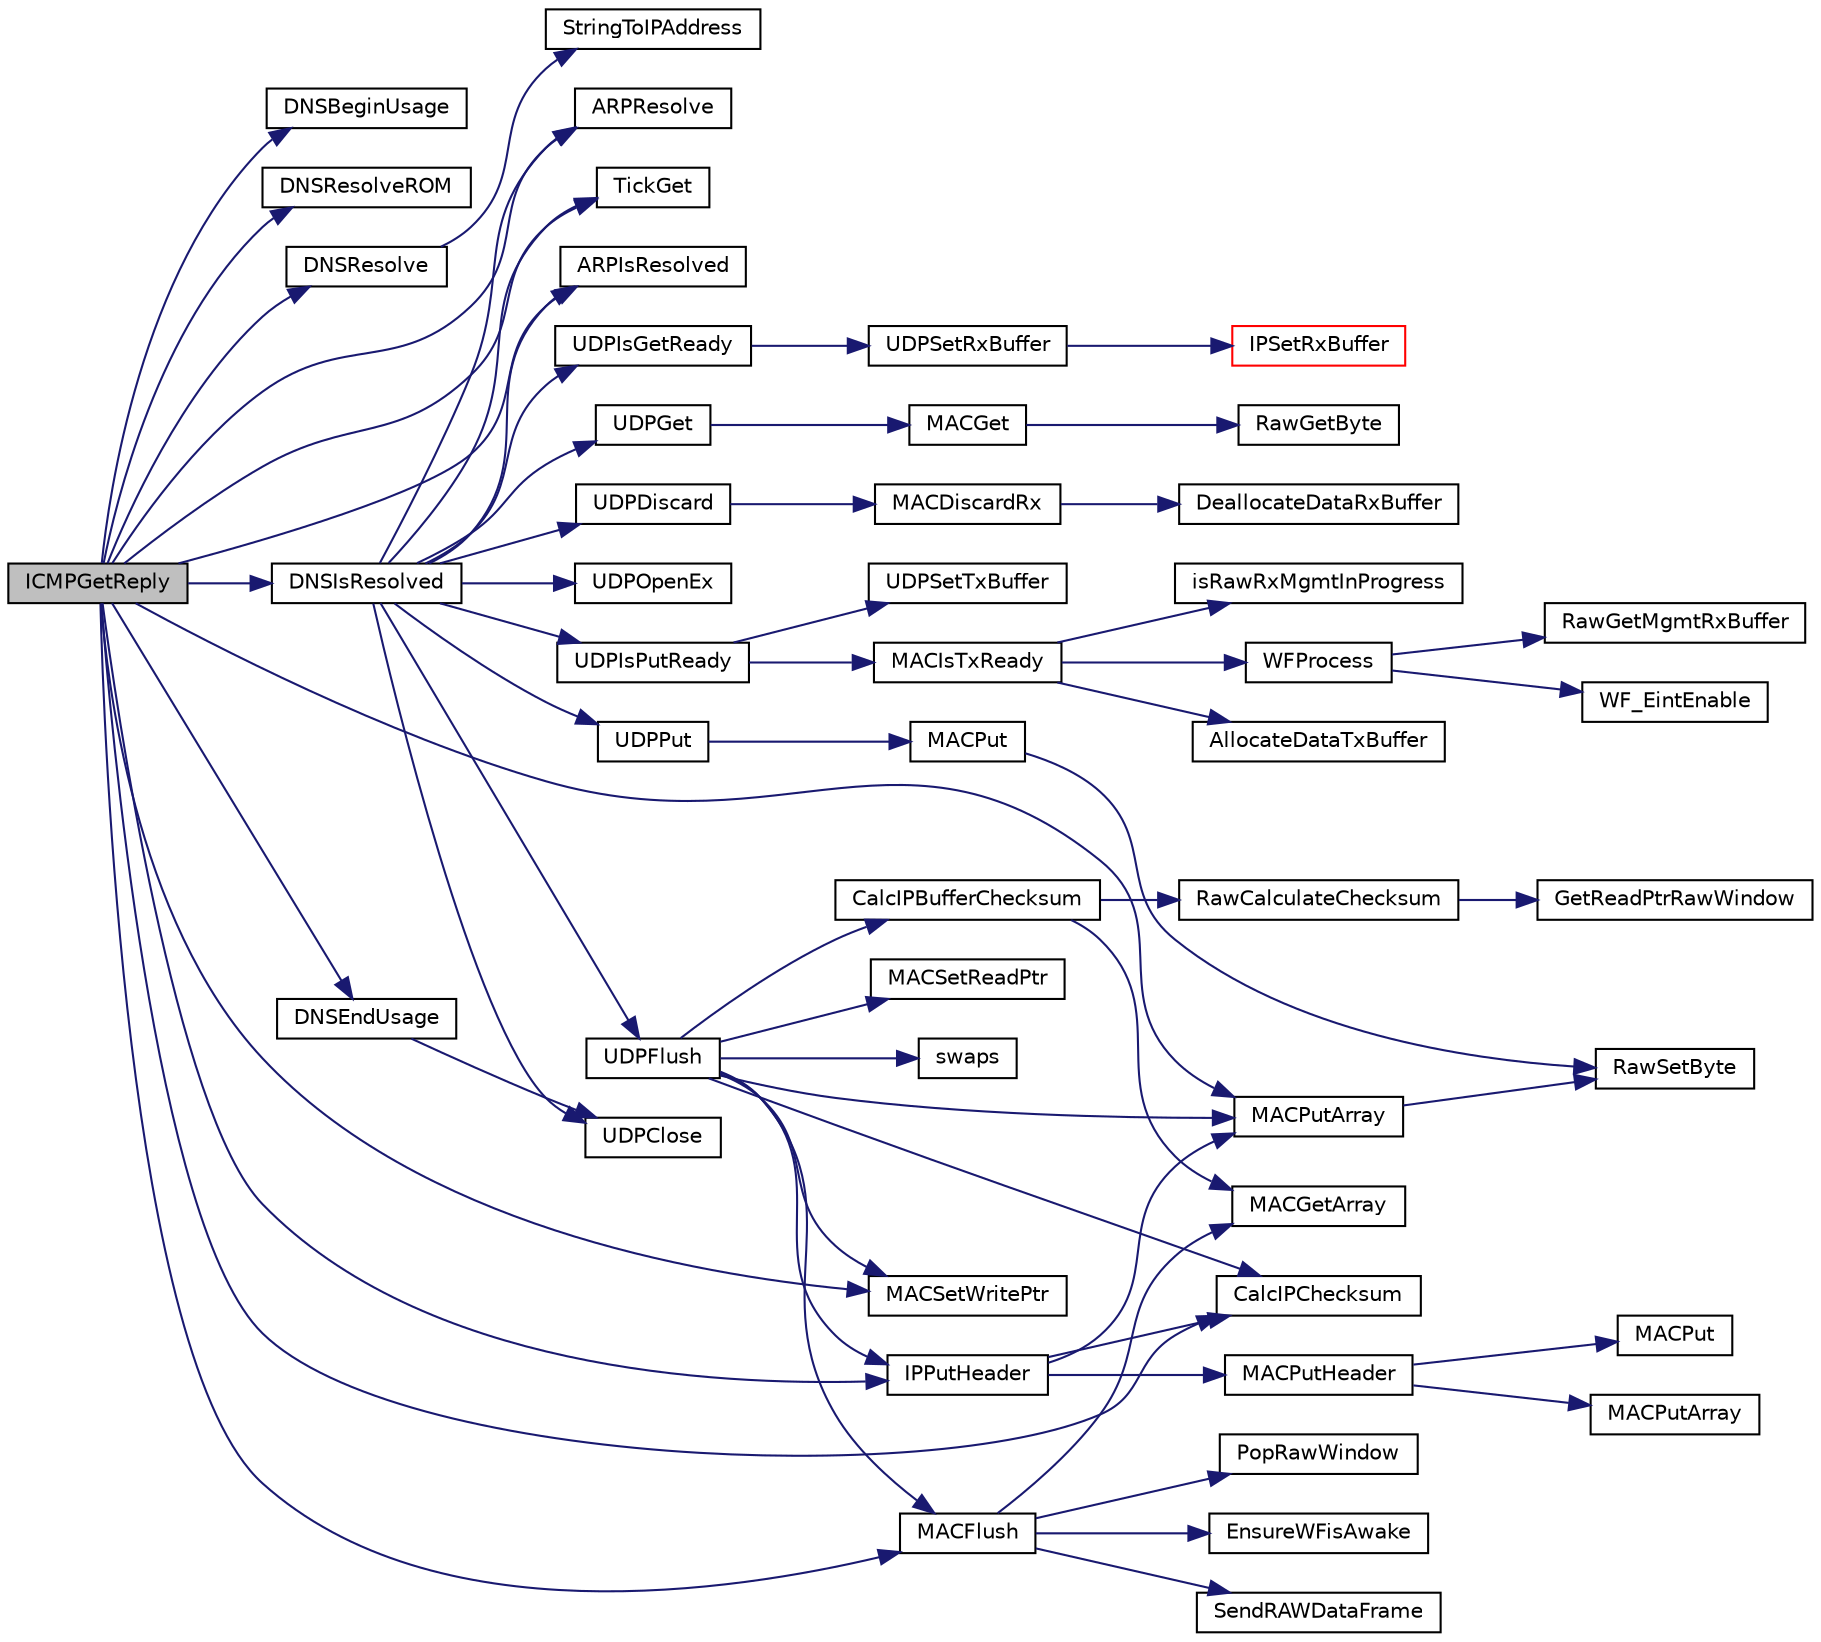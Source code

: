 digraph "ICMPGetReply"
{
  edge [fontname="Helvetica",fontsize="10",labelfontname="Helvetica",labelfontsize="10"];
  node [fontname="Helvetica",fontsize="10",shape=record];
  rankdir="LR";
  Node1 [label="ICMPGetReply",height=0.2,width=0.4,color="black", fillcolor="grey75", style="filled", fontcolor="black"];
  Node1 -> Node2 [color="midnightblue",fontsize="10",style="solid",fontname="Helvetica"];
  Node2 [label="DNSBeginUsage",height=0.2,width=0.4,color="black", fillcolor="white", style="filled",URL="$_d_n_s_8h.html#a6d90f550f52f1e548b4db225a844e7e3"];
  Node1 -> Node3 [color="midnightblue",fontsize="10",style="solid",fontname="Helvetica"];
  Node3 [label="DNSResolveROM",height=0.2,width=0.4,color="black", fillcolor="white", style="filled",URL="$_d_n_s_8h.html#af437c76bc5d24f46a06064cfaef1c84a"];
  Node1 -> Node4 [color="midnightblue",fontsize="10",style="solid",fontname="Helvetica"];
  Node4 [label="DNSResolve",height=0.2,width=0.4,color="black", fillcolor="white", style="filled",URL="$_d_n_s_8h.html#a86421bea342691fd5a4451ba0e114ac1"];
  Node4 -> Node5 [color="midnightblue",fontsize="10",style="solid",fontname="Helvetica"];
  Node5 [label="StringToIPAddress",height=0.2,width=0.4,color="black", fillcolor="white", style="filled",URL="$_helpers_8h.html#a63d18fd1e058bbb10a115a407393b619"];
  Node1 -> Node6 [color="midnightblue",fontsize="10",style="solid",fontname="Helvetica"];
  Node6 [label="DNSIsResolved",height=0.2,width=0.4,color="black", fillcolor="white", style="filled",URL="$_d_n_s_8h.html#a7568a1a127a88a9b1aa4d34abbd19b53"];
  Node6 -> Node7 [color="midnightblue",fontsize="10",style="solid",fontname="Helvetica"];
  Node7 [label="ARPResolve",height=0.2,width=0.4,color="black", fillcolor="white", style="filled",URL="$_a_r_p_8h.html#aa58da534afc0a0b8d9c87d7ec6a7c599"];
  Node6 -> Node8 [color="midnightblue",fontsize="10",style="solid",fontname="Helvetica"];
  Node8 [label="TickGet",height=0.2,width=0.4,color="black", fillcolor="white", style="filled",URL="$_tick_8h.html#a035d1d3f8afdca7abedf588ee1b20af0"];
  Node6 -> Node9 [color="midnightblue",fontsize="10",style="solid",fontname="Helvetica"];
  Node9 [label="ARPIsResolved",height=0.2,width=0.4,color="black", fillcolor="white", style="filled",URL="$_a_r_p_8h.html#ab6db95d6f77786a0e13c0bda086c958a"];
  Node6 -> Node10 [color="midnightblue",fontsize="10",style="solid",fontname="Helvetica"];
  Node10 [label="UDPOpenEx",height=0.2,width=0.4,color="black", fillcolor="white", style="filled",URL="$_u_d_p_8h.html#ae5069afb0cda35b9a306dcb37f222822"];
  Node6 -> Node11 [color="midnightblue",fontsize="10",style="solid",fontname="Helvetica"];
  Node11 [label="UDPIsPutReady",height=0.2,width=0.4,color="black", fillcolor="white", style="filled",URL="$_u_d_p_8h.html#a8a80f5aa86eba6a6b09cb1a0eb7f01cb"];
  Node11 -> Node12 [color="midnightblue",fontsize="10",style="solid",fontname="Helvetica"];
  Node12 [label="MACIsTxReady",height=0.2,width=0.4,color="black", fillcolor="white", style="filled",URL="$_m_a_c_8h.html#a99937ac52db1a95f86ca59779640bcbe"];
  Node12 -> Node13 [color="midnightblue",fontsize="10",style="solid",fontname="Helvetica"];
  Node13 [label="isRawRxMgmtInProgress",height=0.2,width=0.4,color="black", fillcolor="white", style="filled",URL="$_w_f_mac_8c.html#aa0566405da4973f3c579dbc046af0848"];
  Node12 -> Node14 [color="midnightblue",fontsize="10",style="solid",fontname="Helvetica"];
  Node14 [label="WFProcess",height=0.2,width=0.4,color="black", fillcolor="white", style="filled",URL="$_w_f_api_8h.html#ab40c33ce57709d716eea07a0a76b16dd"];
  Node14 -> Node15 [color="midnightblue",fontsize="10",style="solid",fontname="Helvetica"];
  Node15 [label="RawGetMgmtRxBuffer",height=0.2,width=0.4,color="black", fillcolor="white", style="filled",URL="$_w_f_raw_8h.html#ad4dc4ee21d997183f947293c0a52d293"];
  Node14 -> Node16 [color="midnightblue",fontsize="10",style="solid",fontname="Helvetica"];
  Node16 [label="WF_EintEnable",height=0.2,width=0.4,color="black", fillcolor="white", style="filled",URL="$_w_f_api_8h.html#a939bc519999b13755ac6af4911d8fffb"];
  Node12 -> Node17 [color="midnightblue",fontsize="10",style="solid",fontname="Helvetica"];
  Node17 [label="AllocateDataTxBuffer",height=0.2,width=0.4,color="black", fillcolor="white", style="filled",URL="$_w_f_raw_8h.html#a7516a7177c1b9a843d543c57c4192af5"];
  Node11 -> Node18 [color="midnightblue",fontsize="10",style="solid",fontname="Helvetica"];
  Node18 [label="UDPSetTxBuffer",height=0.2,width=0.4,color="black", fillcolor="white", style="filled",URL="$_u_d_p_8c.html#a7cf79fb1794e17d66e3e960dba97097b"];
  Node6 -> Node19 [color="midnightblue",fontsize="10",style="solid",fontname="Helvetica"];
  Node19 [label="UDPPut",height=0.2,width=0.4,color="black", fillcolor="white", style="filled",URL="$_u_d_p_8h.html#aa31511e0818a730f9a335d2349081d94"];
  Node19 -> Node20 [color="midnightblue",fontsize="10",style="solid",fontname="Helvetica"];
  Node20 [label="MACPut",height=0.2,width=0.4,color="black", fillcolor="white", style="filled",URL="$_m_a_c_8h.html#a9a1910d847af55acbfd90ef175be44b9"];
  Node20 -> Node21 [color="midnightblue",fontsize="10",style="solid",fontname="Helvetica"];
  Node21 [label="RawSetByte",height=0.2,width=0.4,color="black", fillcolor="white", style="filled",URL="$_w_f_raw_8h.html#a080df0a533459a28bfccb89781df5e3a"];
  Node6 -> Node22 [color="midnightblue",fontsize="10",style="solid",fontname="Helvetica"];
  Node22 [label="UDPFlush",height=0.2,width=0.4,color="black", fillcolor="white", style="filled",URL="$_u_d_p_8h.html#a6a60054cd55ad4d0e70b78f8083a39bd"];
  Node22 -> Node23 [color="midnightblue",fontsize="10",style="solid",fontname="Helvetica"];
  Node23 [label="swaps",height=0.2,width=0.4,color="black", fillcolor="white", style="filled",URL="$_helpers_8h.html#add09104747ab0b189bcd8137ab2458ea"];
  Node22 -> Node24 [color="midnightblue",fontsize="10",style="solid",fontname="Helvetica"];
  Node24 [label="CalcIPChecksum",height=0.2,width=0.4,color="black", fillcolor="white", style="filled",URL="$_helpers_8h.html#a9274752ec58a3cc6b2a9518a6e417fc3"];
  Node22 -> Node25 [color="midnightblue",fontsize="10",style="solid",fontname="Helvetica"];
  Node25 [label="MACSetWritePtr",height=0.2,width=0.4,color="black", fillcolor="white", style="filled",URL="$_m_a_c_8h.html#a76abcd85736be75ac9dee35b573bb90d"];
  Node22 -> Node26 [color="midnightblue",fontsize="10",style="solid",fontname="Helvetica"];
  Node26 [label="IPPutHeader",height=0.2,width=0.4,color="black", fillcolor="white", style="filled",URL="$_i_p_8h.html#ad3bcc7a7c328bc6435c97646a25d21f0"];
  Node26 -> Node24 [color="midnightblue",fontsize="10",style="solid",fontname="Helvetica"];
  Node26 -> Node27 [color="midnightblue",fontsize="10",style="solid",fontname="Helvetica"];
  Node27 [label="MACPutHeader",height=0.2,width=0.4,color="black", fillcolor="white", style="filled",URL="$_m_a_c_8h.html#af507be7571c519d47045cc4254f7ff54"];
  Node27 -> Node28 [color="midnightblue",fontsize="10",style="solid",fontname="Helvetica"];
  Node28 [label="MACPutArray",height=0.2,width=0.4,color="black", fillcolor="white", style="filled",URL="$_e_n_c28_j60_8c.html#a87a779bb5e5f2c7ffc444f52d696efa2"];
  Node27 -> Node29 [color="midnightblue",fontsize="10",style="solid",fontname="Helvetica"];
  Node29 [label="MACPut",height=0.2,width=0.4,color="black", fillcolor="white", style="filled",URL="$_e_n_c28_j60_8c.html#a9a1910d847af55acbfd90ef175be44b9"];
  Node26 -> Node30 [color="midnightblue",fontsize="10",style="solid",fontname="Helvetica"];
  Node30 [label="MACPutArray",height=0.2,width=0.4,color="black", fillcolor="white", style="filled",URL="$_m_a_c_8h.html#a87a779bb5e5f2c7ffc444f52d696efa2"];
  Node30 -> Node21 [color="midnightblue",fontsize="10",style="solid",fontname="Helvetica"];
  Node22 -> Node30 [color="midnightblue",fontsize="10",style="solid",fontname="Helvetica"];
  Node22 -> Node31 [color="midnightblue",fontsize="10",style="solid",fontname="Helvetica"];
  Node31 [label="MACSetReadPtr",height=0.2,width=0.4,color="black", fillcolor="white", style="filled",URL="$_m_a_c_8h.html#aad63644420d87642a890d2f41abb7454"];
  Node22 -> Node32 [color="midnightblue",fontsize="10",style="solid",fontname="Helvetica"];
  Node32 [label="CalcIPBufferChecksum",height=0.2,width=0.4,color="black", fillcolor="white", style="filled",URL="$_m_a_c_8h.html#af14a0a88eef0ca101814acf1157f42a3"];
  Node32 -> Node33 [color="midnightblue",fontsize="10",style="solid",fontname="Helvetica"];
  Node33 [label="MACGetArray",height=0.2,width=0.4,color="black", fillcolor="white", style="filled",URL="$_e_n_c28_j60_8c.html#a89d13e85195c0d00f308194305845016"];
  Node32 -> Node34 [color="midnightblue",fontsize="10",style="solid",fontname="Helvetica"];
  Node34 [label="RawCalculateChecksum",height=0.2,width=0.4,color="black", fillcolor="white", style="filled",URL="$_w_f_mac__24_g_8c.html#a2e5031b0e0826a0f5db5135eb755ae32"];
  Node34 -> Node35 [color="midnightblue",fontsize="10",style="solid",fontname="Helvetica"];
  Node35 [label="GetReadPtrRawWindow",height=0.2,width=0.4,color="black", fillcolor="white", style="filled",URL="$_w_f_driver_raw__24_g_8c.html#ae462dfa5314eeb1b58cf6cca8fa7ad3e"];
  Node22 -> Node36 [color="midnightblue",fontsize="10",style="solid",fontname="Helvetica"];
  Node36 [label="MACFlush",height=0.2,width=0.4,color="black", fillcolor="white", style="filled",URL="$_m_a_c_8h.html#a38dc2cc8c71b2f6bfe51ea8db2acc67c"];
  Node36 -> Node33 [color="midnightblue",fontsize="10",style="solid",fontname="Helvetica"];
  Node36 -> Node37 [color="midnightblue",fontsize="10",style="solid",fontname="Helvetica"];
  Node37 [label="PopRawWindow",height=0.2,width=0.4,color="black", fillcolor="white", style="filled",URL="$_w_f_raw_8h.html#ae50feb41702ee7a5f6ab679e87d364ba"];
  Node36 -> Node38 [color="midnightblue",fontsize="10",style="solid",fontname="Helvetica"];
  Node38 [label="EnsureWFisAwake",height=0.2,width=0.4,color="black", fillcolor="white", style="filled",URL="$_w_f_driver_prv_8h.html#a967067df584a596445a8bc793df7933e"];
  Node36 -> Node39 [color="midnightblue",fontsize="10",style="solid",fontname="Helvetica"];
  Node39 [label="SendRAWDataFrame",height=0.2,width=0.4,color="black", fillcolor="white", style="filled",URL="$_w_f_raw_8h.html#ab3fe180f412b7b947ea503780d308724"];
  Node6 -> Node40 [color="midnightblue",fontsize="10",style="solid",fontname="Helvetica"];
  Node40 [label="UDPIsGetReady",height=0.2,width=0.4,color="black", fillcolor="white", style="filled",URL="$_u_d_p_8h.html#ae6cafd8670068265c3d9d921cd7e0675"];
  Node40 -> Node41 [color="midnightblue",fontsize="10",style="solid",fontname="Helvetica"];
  Node41 [label="UDPSetRxBuffer",height=0.2,width=0.4,color="black", fillcolor="white", style="filled",URL="$_u_d_p_8c.html#a0dc4b7c53e2e3d3b91fe53ff2e135d72"];
  Node41 -> Node42 [color="midnightblue",fontsize="10",style="solid",fontname="Helvetica"];
  Node42 [label="IPSetRxBuffer",height=0.2,width=0.4,color="red", fillcolor="white", style="filled",URL="$_i_p_8h.html#a33cd719865ee57f9591c92a63e74d59f"];
  Node6 -> Node43 [color="midnightblue",fontsize="10",style="solid",fontname="Helvetica"];
  Node43 [label="UDPGet",height=0.2,width=0.4,color="black", fillcolor="white", style="filled",URL="$_u_d_p_8h.html#a4292b49f8ba04393a7b301123108613c"];
  Node43 -> Node44 [color="midnightblue",fontsize="10",style="solid",fontname="Helvetica"];
  Node44 [label="MACGet",height=0.2,width=0.4,color="black", fillcolor="white", style="filled",URL="$_m_a_c_8h.html#a24b67ec68e80243ca4fdcfaaf0a91072"];
  Node44 -> Node45 [color="midnightblue",fontsize="10",style="solid",fontname="Helvetica"];
  Node45 [label="RawGetByte",height=0.2,width=0.4,color="black", fillcolor="white", style="filled",URL="$_w_f_raw_8h.html#a0f9f450b78d964f8b34c2f3d50472527"];
  Node6 -> Node46 [color="midnightblue",fontsize="10",style="solid",fontname="Helvetica"];
  Node46 [label="UDPDiscard",height=0.2,width=0.4,color="black", fillcolor="white", style="filled",URL="$_u_d_p_8h.html#a92198dc6ba0ef28c7ec35eefc2120a85"];
  Node46 -> Node47 [color="midnightblue",fontsize="10",style="solid",fontname="Helvetica"];
  Node47 [label="MACDiscardRx",height=0.2,width=0.4,color="black", fillcolor="white", style="filled",URL="$_m_a_c_8h.html#a6f0a2614cde1253e6edcc78d1a069b79"];
  Node47 -> Node48 [color="midnightblue",fontsize="10",style="solid",fontname="Helvetica"];
  Node48 [label="DeallocateDataRxBuffer",height=0.2,width=0.4,color="black", fillcolor="white", style="filled",URL="$_w_f_raw_8h.html#a61c8aa69bc80ab5110a6b84d50bacced"];
  Node6 -> Node49 [color="midnightblue",fontsize="10",style="solid",fontname="Helvetica"];
  Node49 [label="UDPClose",height=0.2,width=0.4,color="black", fillcolor="white", style="filled",URL="$_u_d_p_8h.html#ab324430d82f92d41aec441f45ddf7d0f"];
  Node1 -> Node50 [color="midnightblue",fontsize="10",style="solid",fontname="Helvetica"];
  Node50 [label="DNSEndUsage",height=0.2,width=0.4,color="black", fillcolor="white", style="filled",URL="$_d_n_s_8h.html#a27e8ba4b66a0d78061be23911cd3a426"];
  Node50 -> Node49 [color="midnightblue",fontsize="10",style="solid",fontname="Helvetica"];
  Node1 -> Node7 [color="midnightblue",fontsize="10",style="solid",fontname="Helvetica"];
  Node1 -> Node9 [color="midnightblue",fontsize="10",style="solid",fontname="Helvetica"];
  Node1 -> Node24 [color="midnightblue",fontsize="10",style="solid",fontname="Helvetica"];
  Node1 -> Node8 [color="midnightblue",fontsize="10",style="solid",fontname="Helvetica"];
  Node1 -> Node25 [color="midnightblue",fontsize="10",style="solid",fontname="Helvetica"];
  Node1 -> Node26 [color="midnightblue",fontsize="10",style="solid",fontname="Helvetica"];
  Node1 -> Node30 [color="midnightblue",fontsize="10",style="solid",fontname="Helvetica"];
  Node1 -> Node36 [color="midnightblue",fontsize="10",style="solid",fontname="Helvetica"];
}
